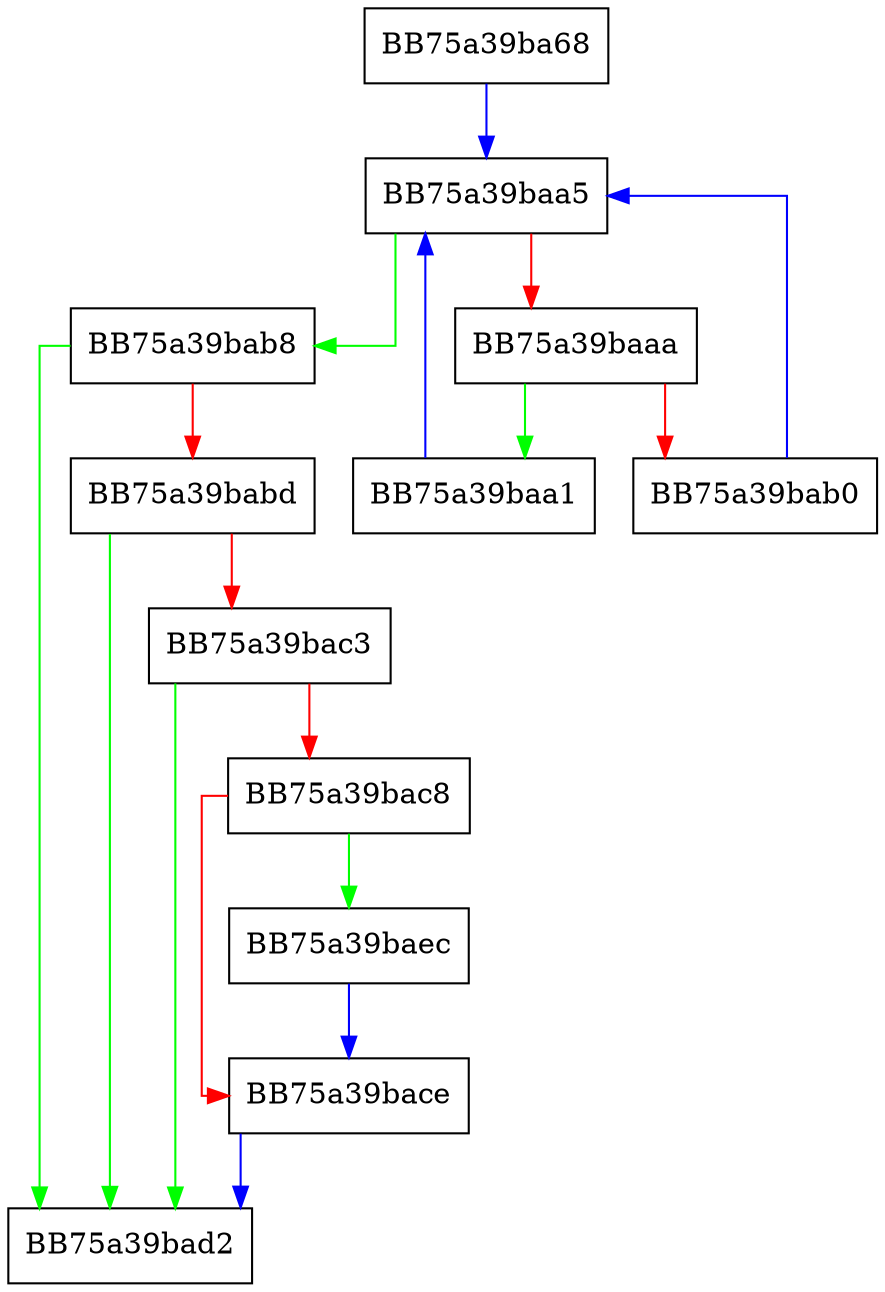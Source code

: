 digraph updateDetails {
  node [shape="box"];
  graph [splines=ortho];
  BB75a39ba68 -> BB75a39baa5 [color="blue"];
  BB75a39baa1 -> BB75a39baa5 [color="blue"];
  BB75a39baa5 -> BB75a39bab8 [color="green"];
  BB75a39baa5 -> BB75a39baaa [color="red"];
  BB75a39baaa -> BB75a39baa1 [color="green"];
  BB75a39baaa -> BB75a39bab0 [color="red"];
  BB75a39bab0 -> BB75a39baa5 [color="blue"];
  BB75a39bab8 -> BB75a39bad2 [color="green"];
  BB75a39bab8 -> BB75a39babd [color="red"];
  BB75a39babd -> BB75a39bad2 [color="green"];
  BB75a39babd -> BB75a39bac3 [color="red"];
  BB75a39bac3 -> BB75a39bad2 [color="green"];
  BB75a39bac3 -> BB75a39bac8 [color="red"];
  BB75a39bac8 -> BB75a39baec [color="green"];
  BB75a39bac8 -> BB75a39bace [color="red"];
  BB75a39bace -> BB75a39bad2 [color="blue"];
  BB75a39baec -> BB75a39bace [color="blue"];
}